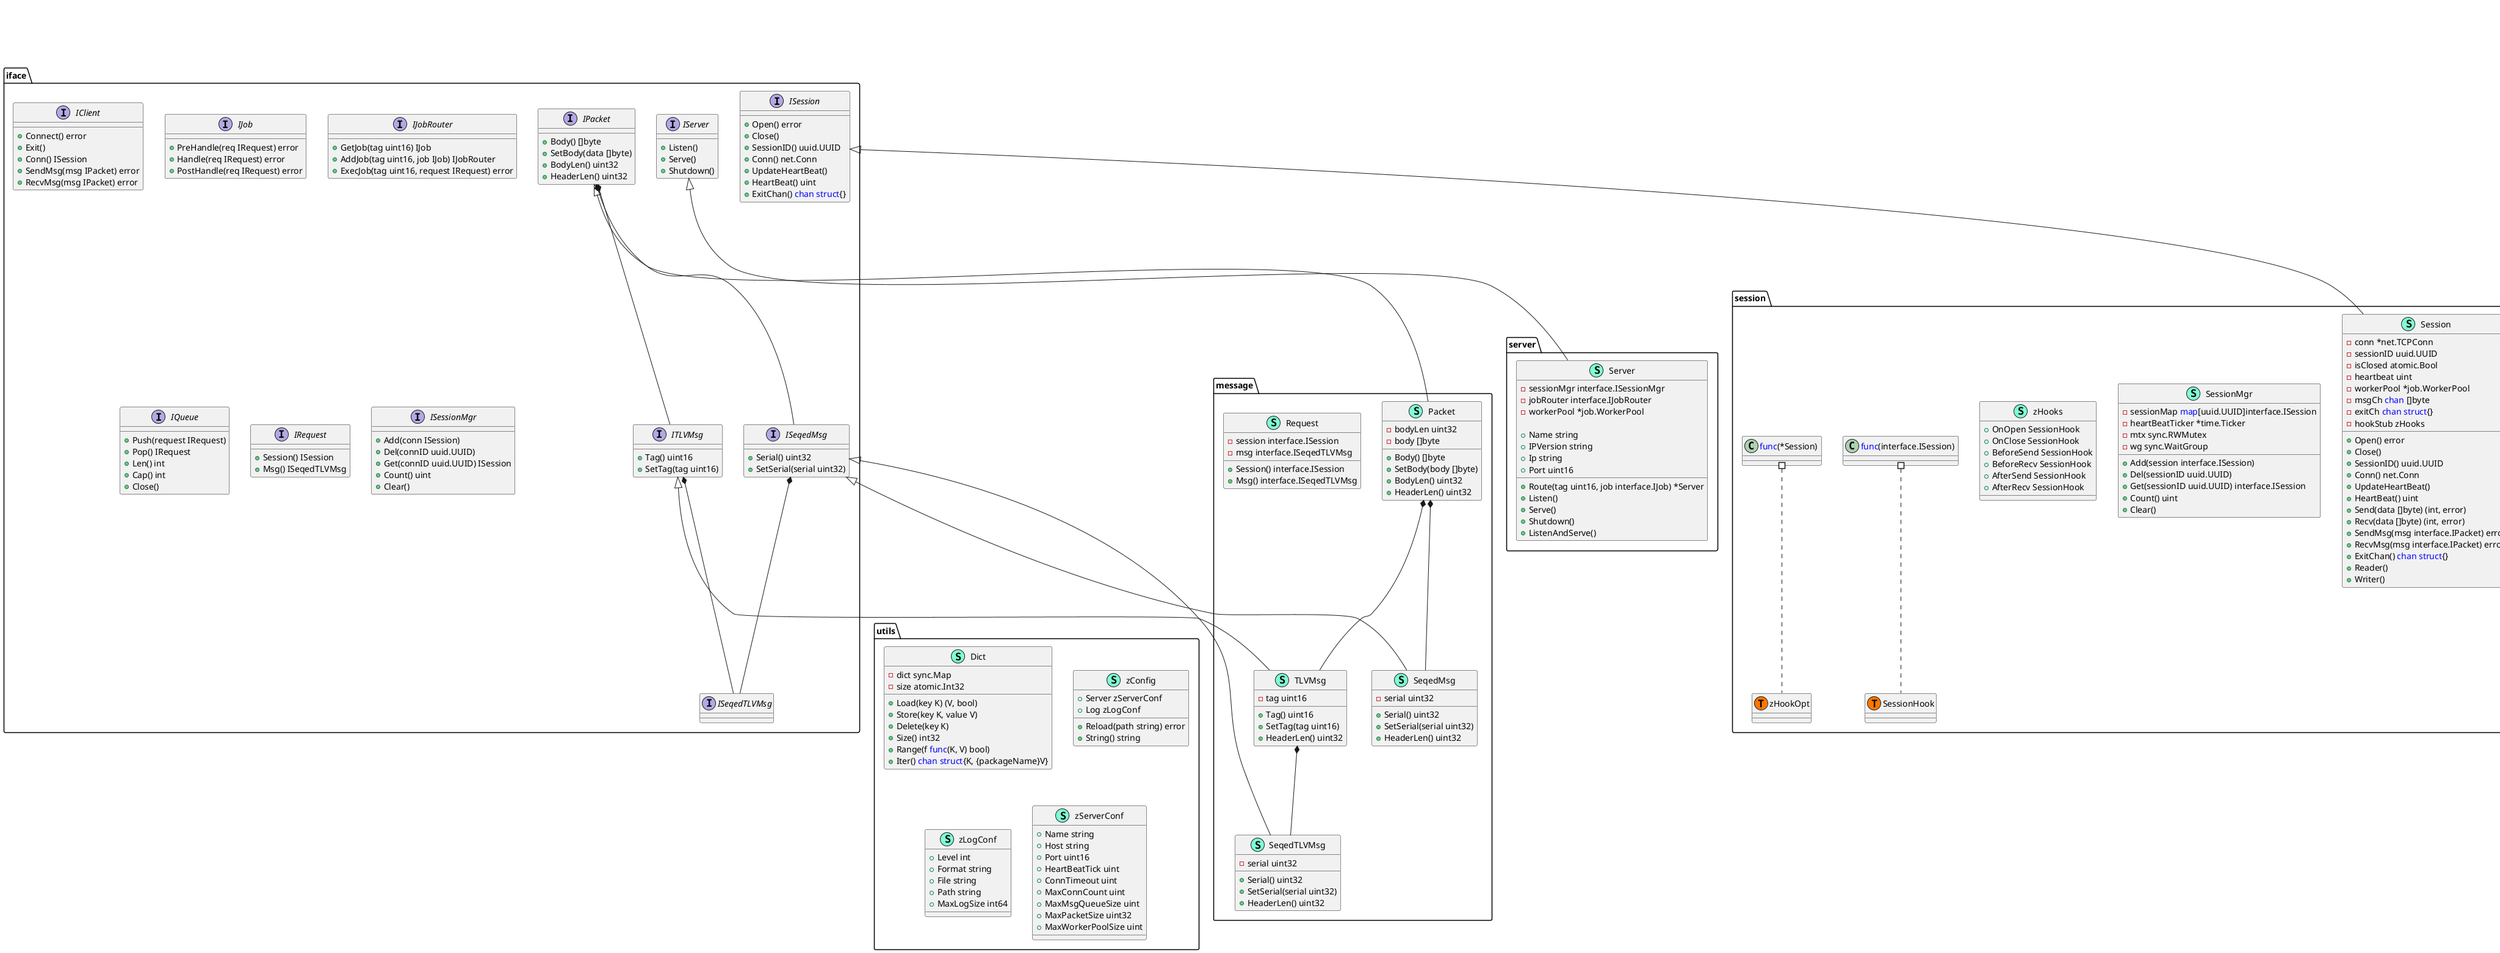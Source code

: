 @startuml
namespace iface {
    interface IClient  {
        + Connect() error
        + Exit() 
        + Conn() ISession
        + SendMsg(msg IPacket) error
        + RecvMsg(msg IPacket) error

    }
    interface IJob  {
        + PreHandle(req IRequest) error
        + Handle(req IRequest) error
        + PostHandle(req IRequest) error

    }
    interface IJobRouter  {
        + GetJob(tag uint16) IJob
        + AddJob(tag uint16, job IJob) IJobRouter
        + ExecJob(tag uint16, request IRequest) error

    }
    interface IPacket  {
        + Body() []byte
        + SetBody(data []byte) 
        + BodyLen() uint32
        + HeaderLen() uint32

    }
    interface IQueue  {
        + Push(request IRequest) 
        + Pop() IRequest
        + Len() int
        + Cap() int
        + Close() 

    }
    interface IRequest  {
        + Session() ISession
        + Msg() ISeqedTLVMsg

    }
    interface ISeqedMsg  {
        + Serial() uint32
        + SetSerial(serial uint32) 

    }
    interface ISeqedTLVMsg  {
    }
    interface IServer  {
        + Listen() 
        + Serve() 
        + Shutdown() 

    }
    interface ISession  {
        + Open() error
        + Close() 
        + SessionID() uuid.UUID
        + Conn() net.Conn
        + UpdateHeartBeat() 
        + HeartBeat() uint
        + ExitChan() <font color=blue>chan</font> <font color=blue>struct</font>{}

    }
    interface ISessionMgr  {
        + Add(conn ISession) 
        + Del(connID uuid.UUID) 
        + Get(connID uuid.UUID) ISession
        + Count() uint
        + Clear() 

    }
    interface ITLVMsg  {
        + Tag() uint16
        + SetTag(tag uint16) 

    }
}
"iface.IPacket" *-- "iface.ISeqedMsg"
"iface.ISeqedMsg" *-- "iface.ISeqedTLVMsg"
"iface.ITLVMsg" *-- "iface.ISeqedTLVMsg"
"iface.IPacket" *-- "iface.ITLVMsg"


namespace job {
    class BaseJob << (S,Aquamarine) >> {
        + PreHandle(req interface.IRequest) error
        + Handle(req interface.IRequest) error
        + PostHandle(req interface.IRequest) error

    }
    class HeartBeatJob << (S,Aquamarine) >> {
        + Handle(req interface.IRequest) error

    }
    class JobRouter << (S,Aquamarine) >> {
        - apis 

        + GetJob(tag uint16) interface.IJob
        + AddJob(tag uint16, job interface.IJob) interface.IJobRouter
        + ExecJob(tag uint16, request interface.IRequest) error

    }
    class MsgQueue << (S,Aquamarine) >> {
        + Push(request interface.IRequest) 
        + Pop() interface.IRequest
        + Len() int
        + Cap() int
        + Close() 

    }
    class WorkerPool << (S,Aquamarine) >> {
        - size int
        - mq interface.IQueue
        - router interface.IJobRouter
        - stopCh <font color=blue>chan</font> <font color=blue>struct</font>{}
        - wg sync.WaitGroup

        - processRequest(request interface.IRequest) error

        + Start() 
        + Stop() 
        + Post(request interface.IRequest) 

    }
    class job.MsgQueue << (T, #FF7700) >>  {
    }
    class "<font color=blue>chan</font> interface.IRequest" as fontcolorbluechanfontinterfaceIRequest {
        'This class was created so that we can correctly have an alias pointing to this name. Since it contains dots that can break namespaces
    }
}
"job.BaseJob" *-- "job.HeartBeatJob"


namespace log {
    interface ILogSinker  {
        + Sink(msg *LogMsg) 

    }
    class LogFormater << (S,Aquamarine) >> {
        - items []formatItem

        - parseFormat(format string) error

        + Format(msg *LogMsg) string

    }
    class LogMsg << (S,Aquamarine) >> {
        - callDepth int

        + Level int
        + Category string
        + File string
        + Line int
        + FuncName string
        + GoroutineID int64
        + Timestamp time.Time
        + Stack []string
        + Content string

        + WithFile(skip int) *LogMsg
        + WithLine(skip int) *LogMsg
        + WithFuncName(skip int) *LogMsg
        + WithGoroutineID() *LogMsg
        + WithTimestamp() *LogMsg
        + WithStack(skip int) *LogMsg
        + WithCallDepth(skip int) *LogMsg

    }
    class Logger << (S,Aquamarine) >> {
        - baseLevel int
        - category string
        - sinker ILogSinker
        - logCh <font color=blue>chan</font> *LogMsg

        - enable(level int) bool
        - doLog(level int, content string, callDepth int, traceSkip int) 

        + Log(level int, content string) 
        + Debug(content string) 
        + Info(content string) 
        + Warn(content string) 
        + Error(content string) 
        + Fatal(content string) 
        + Panic(content string) 
        + Logf(level int, format string, v ...<font color=blue>interface</font>{}) 
        + Debugf(format string, v ...<font color=blue>interface</font>{}) 
        + Infof(format string, v ...<font color=blue>interface</font>{}) 
        + Warnf(format string, v ...<font color=blue>interface</font>{}) 
        + Errorf(format string, v ...<font color=blue>interface</font>{}) 
        + Fatalf(format string, v ...<font color=blue>interface</font>{}) 
        + Panicf(format string, v ...<font color=blue>interface</font>{}) 
        + Level() int
        + SetLevel(level int) 

    }
    class categoryFormatItem << (S,Aquamarine) >> {
        - format(out io.Writer, msg *LogMsg) error

    }
    class contentFormatItem << (S,Aquamarine) >> {
        - format(out io.Writer, msg *LogMsg) error

    }
    class fileCounter << (S,Aquamarine) >> {
        - fileName string
        - count int
        - isErr bool

    }
    class fileFormatItem << (S,Aquamarine) >> {
        - format(out io.Writer, msg *LogMsg) error

    }
    class fileSinker << (S,Aquamarine) >> {
        - formater *LogFormater
        - filePath string
        - fileName string
        - fileObj *os.File
        - errFileObj *os.File
        - rotateCnt uint
        - errRotateCnt uint
        - maxLogSize int64

        - initFile() error
        - splitFile(level int) error

        + Sink(msg *LogMsg) 

    }
    interface formatItem  {
        - format(out io.Writer, msg *LogMsg) error

    }
    class funcNameFormatItem << (S,Aquamarine) >> {
        - format(out io.Writer, msg *LogMsg) error

    }
    class goroutineIDFormatItem << (S,Aquamarine) >> {
        - format(out io.Writer, msg *LogMsg) error

    }
    class levelFormatItem << (S,Aquamarine) >> {
        - format(out io.Writer, msg *LogMsg) error

    }
    class lineFormatItem << (S,Aquamarine) >> {
        - format(out io.Writer, msg *LogMsg) error

    }
    class newLineFormatItem << (S,Aquamarine) >> {
        - format(out io.Writer, msg *LogMsg) error

    }
    class plainTextFormatItem << (S,Aquamarine) >> {
        - plainText string

        - format(out io.Writer, msg *LogMsg) error

    }
    class precentSignFormatItem << (S,Aquamarine) >> {
        - format(out io.Writer, msg *LogMsg) error

    }
    class stdSinker << (S,Aquamarine) >> {
        - formater *LogFormater

        + Sink(msg *LogMsg) 

    }
    class timestampFormatItem << (S,Aquamarine) >> {
        - format(out io.Writer, msg *LogMsg) error

    }
}

"log.formatItem" <|-- "log.categoryFormatItem"
"log.formatItem" <|-- "log.contentFormatItem"
"log.formatItem" <|-- "log.fileFormatItem"
"log.ILogSinker" <|-- "log.fileSinker"
"log.formatItem" <|-- "log.funcNameFormatItem"
"log.formatItem" <|-- "log.goroutineIDFormatItem"
"log.formatItem" <|-- "log.levelFormatItem"
"log.formatItem" <|-- "log.lineFormatItem"
"log.formatItem" <|-- "log.newLineFormatItem"
"log.formatItem" <|-- "log.plainTextFormatItem"
"log.formatItem" <|-- "log.precentSignFormatItem"
"log.ILogSinker" <|-- "log.stdSinker"
"log.formatItem" <|-- "log.timestampFormatItem"

namespace message {
    class Packet << (S,Aquamarine) >> {
        - bodyLen uint32
        - body []byte

        + Body() []byte
        + SetBody(body []byte) 
        + BodyLen() uint32
        + HeaderLen() uint32

    }
    class Request << (S,Aquamarine) >> {
        - session interface.ISession
        - msg interface.ISeqedTLVMsg

        + Session() interface.ISession
        + Msg() interface.ISeqedTLVMsg

    }
    class SeqedMsg << (S,Aquamarine) >> {
        - serial uint32

        + Serial() uint32
        + SetSerial(serial uint32) 
        + HeaderLen() uint32

    }
    class SeqedTLVMsg << (S,Aquamarine) >> {
        - serial uint32

        + Serial() uint32
        + SetSerial(serial uint32) 
        + HeaderLen() uint32

    }
    class TLVMsg << (S,Aquamarine) >> {
        - tag uint16

        + Tag() uint16
        + SetTag(tag uint16) 
        + HeaderLen() uint32

    }
}
"message.Packet" *-- "message.SeqedMsg"
"message.TLVMsg" *-- "message.SeqedTLVMsg"
"message.Packet" *-- "message.TLVMsg"

"iface.IPacket" <|-- "message.Packet"
"iface.ISeqedMsg" <|-- "message.SeqedMsg"
"iface.ISeqedMsg" <|-- "message.SeqedTLVMsg"
"iface.ITLVMsg" <|-- "message.TLVMsg"

namespace server {
    class Server << (S,Aquamarine) >> {
        - sessionMgr interface.ISessionMgr
        - jobRouter interface.IJobRouter
        - workerPool *job.WorkerPool

        + Name string
        + IPVersion string
        + Ip string
        + Port uint16

        + Route(tag uint16, job interface.IJob) *Server
        + Listen() 
        + Serve() 
        + Shutdown() 
        + ListenAndServe() 

    }
}

"iface.IServer" <|-- "server.Server"

namespace session {
    class Session << (S,Aquamarine) >> {
        - conn *net.TCPConn
        - sessionID uuid.UUID
        - isClosed atomic.Bool
        - heartbeat uint
        - workerPool *job.WorkerPool
        - msgCh <font color=blue>chan</font> []byte
        - exitCh <font color=blue>chan</font> <font color=blue>struct</font>{}
        - hookStub zHooks

        + Open() error
        + Close() 
        + SessionID() uuid.UUID
        + Conn() net.Conn
        + UpdateHeartBeat() 
        + HeartBeat() uint
        + Send(data []byte) (int, error)
        + Recv(data []byte) (int, error)
        + SendMsg(msg interface.IPacket) error
        + RecvMsg(msg interface.IPacket) error
        + ExitChan() <font color=blue>chan</font> <font color=blue>struct</font>{}
        + Reader() 
        + Writer() 

    }
    class SessionMgr << (S,Aquamarine) >> {
        - sessionMap <font color=blue>map</font>[uuid.UUID]interface.ISession
        - heartBeatTicker *time.Ticker
        - mtx sync.RWMutex
        - wg sync.WaitGroup

        + Add(session interface.ISession) 
        + Del(sessionID uuid.UUID) 
        + Get(sessionID uuid.UUID) interface.ISession
        + Count() uint
        + Clear() 

    }
    class session.SessionHook << (T, #FF7700) >>  {
    }
    class session.zHookOpt << (T, #FF7700) >>  {
    }
    class zHooks << (S,Aquamarine) >> {
        + OnOpen SessionHook
        + OnClose SessionHook
        + BeforeSend SessionHook
        + BeforeRecv SessionHook
        + AfterSend SessionHook
        + AfterRecv SessionHook

    }
    class "<font color=blue>func</font>(interface.ISession) " as fontcolorbluefuncfontinterfaceISession {
        'This class was created so that we can correctly have an alias pointing to this name. Since it contains dots that can break namespaces
    }
}

"iface.ISession" <|-- "session.Session"

namespace utils {
    class Dict << (S,Aquamarine) >> {
        - dict sync.Map
        - size atomic.Int32

        + Load(key K) (V, bool)
        + Store(key K, value V) 
        + Delete(key K) 
        + Size() int32
        + Range(f <font color=blue>func</font>(K, V) bool) 
        + Iter() <font color=blue>chan</font> <font color=blue>struct</font>{K, {packageName}V}
    }
    class zConfig << (S,Aquamarine) >> {
        + Server zServerConf
        + Log zLogConf

        + Reload(path string) error
        + String() string

    }
    class zLogConf << (S,Aquamarine) >> {
        + Level int
        + Format string
        + File string
        + Path string
        + MaxLogSize int64

    }
    class zServerConf << (S,Aquamarine) >> {
        + Name string
        + Host string
        + Port uint16
        + HeartBeatTick uint
        + ConnTimeout uint
        + MaxConnCount uint
        + MaxMsgQueueSize uint
        + MaxPacketSize uint32
        + MaxWorkerPoolSize uint

    }
}


"job.fontcolorbluechanfontinterfaceIRequest" #.. "job.MsgQueue"
"session.<font color=blue>func</font>(*Session) " #.. "session.zHookOpt"
"session.fontcolorbluefuncfontinterfaceISession" #.. "session.SessionHook"
@enduml
